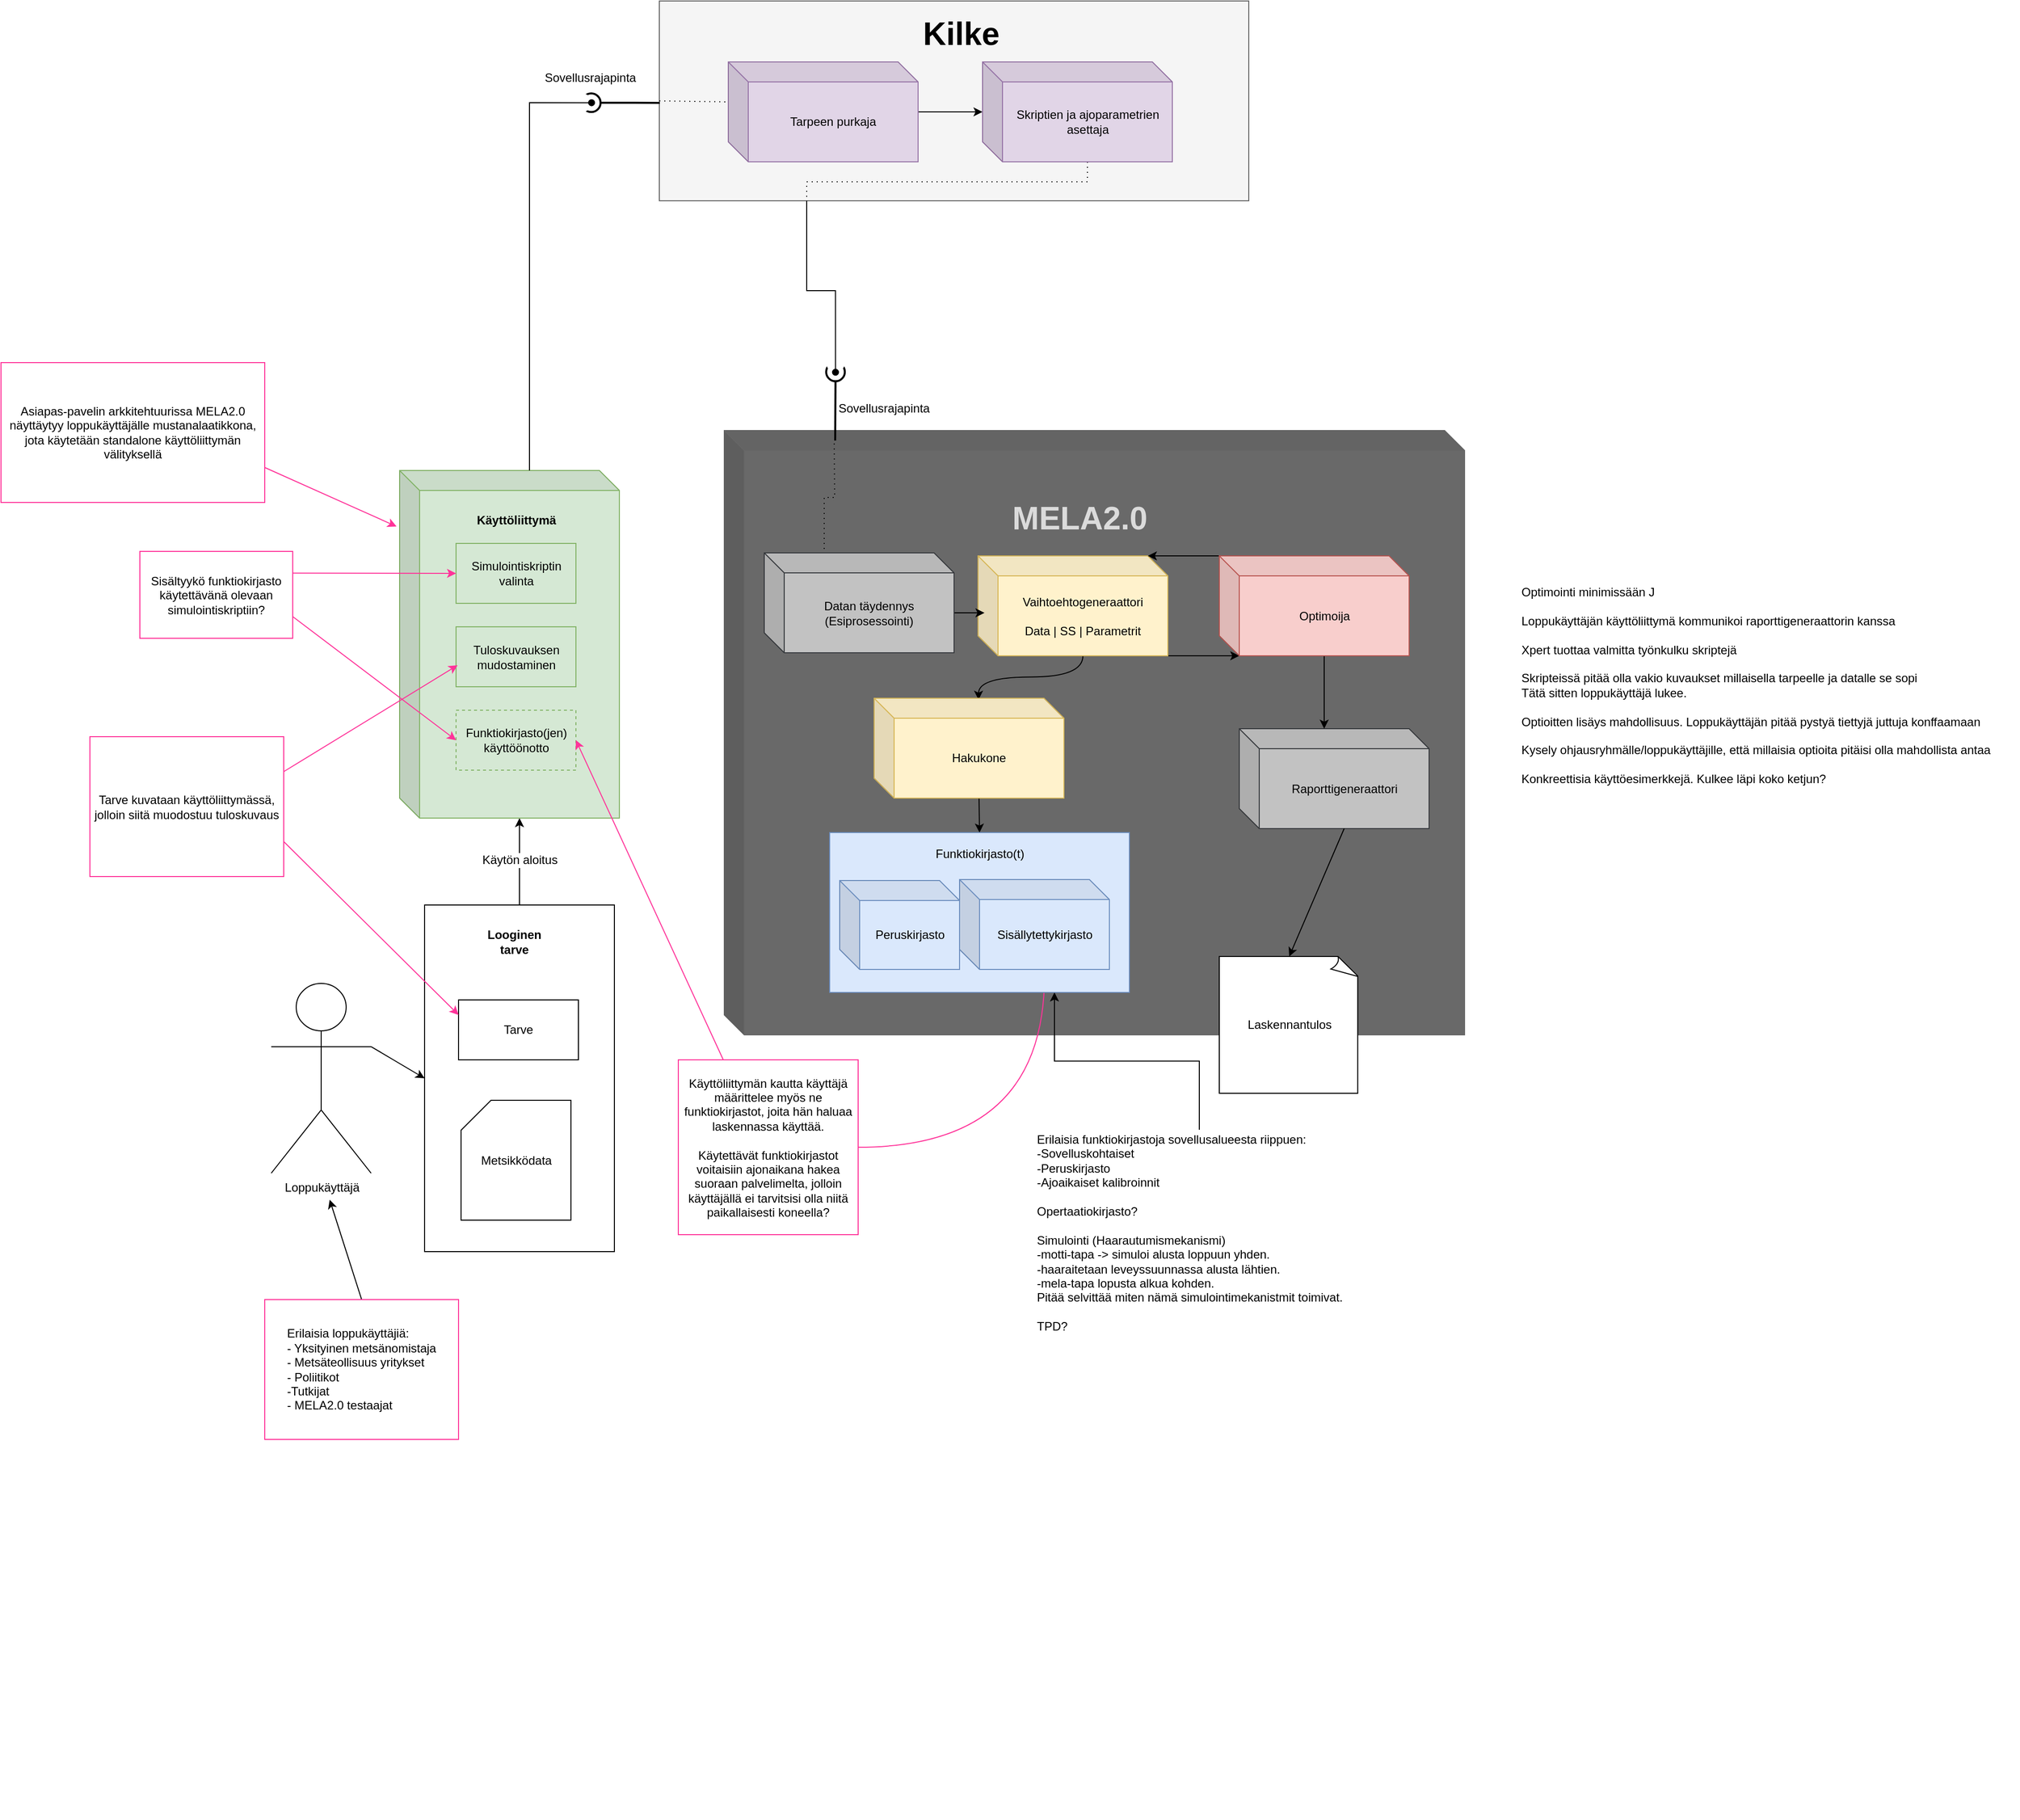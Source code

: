 <mxfile version="11.1.4"><diagram id="JH5KuFzGoO_RS_2z8-el" name="Page-1"><mxGraphModel dx="1422" dy="793" grid="1" gridSize="10" guides="1" tooltips="1" connect="1" arrows="1" fold="1" page="1" pageScale="1" pageWidth="827" pageHeight="1169" math="0" shadow="0"><root><mxCell id="0"/><mxCell id="1" parent="0"/><mxCell id="_Jm-zph2sWvRK9DGsVkf-130" value="" style="rounded=0;whiteSpace=wrap;html=1;fillColor=#f5f5f5;strokeColor=#666666;fontColor=#333333;" vertex="1" parent="1"><mxGeometry x="1160" y="240" width="590" height="200" as="geometry"/></mxCell><mxCell id="_Jm-zph2sWvRK9DGsVkf-131" value="Käytön aloitus" style="edgeStyle=none;rounded=0;orthogonalLoop=1;jettySize=auto;html=1;exitX=0.5;exitY=0;exitDx=0;exitDy=0;entryX=0;entryY=0;entryDx=120;entryDy=348;entryPerimeter=0;fontSize=12;fontColor=#000000;" edge="1" parent="1" source="_Jm-zph2sWvRK9DGsVkf-148" target="_Jm-zph2sWvRK9DGsVkf-167"><mxGeometry x="0.035" relative="1" as="geometry"><mxPoint as="offset"/></mxGeometry></mxCell><mxCell id="_Jm-zph2sWvRK9DGsVkf-132" style="edgeStyle=none;rounded=0;orthogonalLoop=1;jettySize=auto;html=1;exitX=1;exitY=0.333;exitDx=0;exitDy=0;exitPerimeter=0;fontSize=12;fontColor=#000000;entryX=0;entryY=0.5;entryDx=0;entryDy=0;" edge="1" parent="1" source="_Jm-zph2sWvRK9DGsVkf-133" target="_Jm-zph2sWvRK9DGsVkf-148"><mxGeometry relative="1" as="geometry"/></mxCell><mxCell id="_Jm-zph2sWvRK9DGsVkf-133" value="Loppukäyttäjä" style="shape=umlActor;verticalLabelPosition=bottom;labelBackgroundColor=#ffffff;verticalAlign=top;html=1;outlineConnect=0;fontSize=12;" vertex="1" parent="1"><mxGeometry x="771.5" y="1223.5" width="100" height="190" as="geometry"/></mxCell><mxCell id="_Jm-zph2sWvRK9DGsVkf-134" value="" style="shape=cube;whiteSpace=wrap;html=1;boundedLbl=1;backgroundOutline=1;darkOpacity=0.05;darkOpacity2=0.1;fontSize=12;fillColor=#696969;strokeColor=#666666;fontColor=#333333;" vertex="1" parent="1"><mxGeometry x="1225" y="670" width="741" height="605" as="geometry"/></mxCell><mxCell id="_Jm-zph2sWvRK9DGsVkf-135" value="MELA2.0" style="text;html=1;strokeColor=none;fillColor=none;align=center;verticalAlign=middle;whiteSpace=wrap;rounded=0;fontSize=32;fontColor=#DBDBDB;fontStyle=1" vertex="1" parent="1"><mxGeometry x="1500.5" y="733" width="160" height="50" as="geometry"/></mxCell><mxCell id="_Jm-zph2sWvRK9DGsVkf-136" value="Raporttigeneraattori" style="shape=cube;whiteSpace=wrap;html=1;boundedLbl=1;backgroundOutline=1;darkOpacity=0.05;darkOpacity2=0.1;fontSize=12;fillColor=#C2C2C2;strokeColor=#36393d;" vertex="1" parent="1"><mxGeometry x="1740.5" y="968.5" width="190" height="100" as="geometry"/></mxCell><mxCell id="_Jm-zph2sWvRK9DGsVkf-137" style="edgeStyle=none;rounded=0;orthogonalLoop=1;jettySize=auto;html=1;exitX=1;exitY=1;exitDx=0;exitDy=0;exitPerimeter=0;entryX=0;entryY=0;entryDx=20;entryDy=100;entryPerimeter=0;fontSize=12;fontColor=#000000;" edge="1" parent="1" source="_Jm-zph2sWvRK9DGsVkf-139" target="_Jm-zph2sWvRK9DGsVkf-144"><mxGeometry relative="1" as="geometry"/></mxCell><mxCell id="_Jm-zph2sWvRK9DGsVkf-138" style="edgeStyle=orthogonalEdgeStyle;rounded=0;orthogonalLoop=1;jettySize=auto;html=1;exitX=0;exitY=0;exitDx=105;exitDy=100;exitPerimeter=0;entryX=0.55;entryY=0.015;entryDx=0;entryDy=0;entryPerimeter=0;strokeColor=#000000;curved=1;" edge="1" parent="1" source="_Jm-zph2sWvRK9DGsVkf-139" target="_Jm-zph2sWvRK9DGsVkf-141"><mxGeometry relative="1" as="geometry"/></mxCell><mxCell id="_Jm-zph2sWvRK9DGsVkf-139" value="&lt;div&gt;Vaihtoehtogeneraattori&lt;br&gt;&lt;/div&gt;&lt;div&gt;&lt;br&gt;&lt;/div&gt;&lt;div&gt;Data | SS | Parametrit&lt;br&gt;&lt;/div&gt;" style="shape=cube;whiteSpace=wrap;html=1;boundedLbl=1;backgroundOutline=1;darkOpacity=0.05;darkOpacity2=0.1;fontSize=12;fillColor=#fff2cc;strokeColor=#d6b656;" vertex="1" parent="1"><mxGeometry x="1479" y="795.5" width="190" height="100" as="geometry"/></mxCell><mxCell id="_Jm-zph2sWvRK9DGsVkf-140" value="" style="edgeStyle=none;rounded=0;orthogonalLoop=1;jettySize=auto;html=1;exitX=0;exitY=0;exitDx=105;exitDy=100;exitPerimeter=0;entryX=0.5;entryY=0;entryDx=0;entryDy=0;fontSize=12;fontColor=#000000;" edge="1" parent="1" source="_Jm-zph2sWvRK9DGsVkf-141" target="_Jm-zph2sWvRK9DGsVkf-162"><mxGeometry x="0.033" relative="1" as="geometry"><mxPoint as="offset"/></mxGeometry></mxCell><mxCell id="_Jm-zph2sWvRK9DGsVkf-141" value="Hakukone" style="shape=cube;whiteSpace=wrap;html=1;boundedLbl=1;backgroundOutline=1;darkOpacity=0.05;darkOpacity2=0.1;fontSize=12;fillColor=#fff2cc;strokeColor=#d6b656;" vertex="1" parent="1"><mxGeometry x="1375" y="938" width="190" height="100" as="geometry"/></mxCell><mxCell id="_Jm-zph2sWvRK9DGsVkf-142" style="edgeStyle=none;rounded=0;orthogonalLoop=1;jettySize=auto;html=1;exitX=0;exitY=0;exitDx=0;exitDy=0;exitPerimeter=0;entryX=0;entryY=0;entryDx=170;entryDy=0;entryPerimeter=0;fontSize=12;fontColor=#000000;" edge="1" parent="1" source="_Jm-zph2sWvRK9DGsVkf-144" target="_Jm-zph2sWvRK9DGsVkf-139"><mxGeometry relative="1" as="geometry"/></mxCell><mxCell id="_Jm-zph2sWvRK9DGsVkf-143" style="edgeStyle=none;rounded=0;orthogonalLoop=1;jettySize=auto;html=1;exitX=0;exitY=0;exitDx=105;exitDy=100;exitPerimeter=0;entryX=0;entryY=0;entryDx=85;entryDy=0;entryPerimeter=0;fontSize=12;fontColor=#000000;" edge="1" parent="1" source="_Jm-zph2sWvRK9DGsVkf-144" target="_Jm-zph2sWvRK9DGsVkf-136"><mxGeometry relative="1" as="geometry"/></mxCell><mxCell id="_Jm-zph2sWvRK9DGsVkf-144" value="Optimoija" style="shape=cube;whiteSpace=wrap;html=1;boundedLbl=1;backgroundOutline=1;darkOpacity=0.05;darkOpacity2=0.1;fontSize=12;fillColor=#f8cecc;strokeColor=#b85450;" vertex="1" parent="1"><mxGeometry x="1720.5" y="795.5" width="190" height="100" as="geometry"/></mxCell><mxCell id="_Jm-zph2sWvRK9DGsVkf-145" value="" style="group;fontSize=12;" vertex="1" connectable="0" parent="1"><mxGeometry x="1398.5" y="1086" width="300" height="160" as="geometry"/></mxCell><mxCell id="_Jm-zph2sWvRK9DGsVkf-146" value="Laskennantulos" style="whiteSpace=wrap;html=1;shape=mxgraph.basic.document;fontSize=12;" vertex="1" parent="1"><mxGeometry x="1720.5" y="1196.5" width="140" height="137" as="geometry"/></mxCell><mxCell id="_Jm-zph2sWvRK9DGsVkf-147" value="" style="group;fontSize=12;" vertex="1" connectable="0" parent="1"><mxGeometry x="925" y="1145" width="190" height="347" as="geometry"/></mxCell><mxCell id="_Jm-zph2sWvRK9DGsVkf-148" value="" style="rounded=0;whiteSpace=wrap;html=1;fillColor=#ffffff;fontSize=12;fontColor=#000000;" vertex="1" parent="_Jm-zph2sWvRK9DGsVkf-147"><mxGeometry width="190" height="347" as="geometry"/></mxCell><mxCell id="_Jm-zph2sWvRK9DGsVkf-149" value="Metsikködata" style="shape=card;whiteSpace=wrap;html=1;fontSize=12;" vertex="1" parent="_Jm-zph2sWvRK9DGsVkf-147"><mxGeometry x="36.5" y="195.5" width="110" height="120" as="geometry"/></mxCell><mxCell id="_Jm-zph2sWvRK9DGsVkf-150" value="Tarve" style="rounded=0;whiteSpace=wrap;html=1;fillColor=#ffffff;fontSize=12;fontColor=#000000;" vertex="1" parent="_Jm-zph2sWvRK9DGsVkf-147"><mxGeometry x="34" y="95" width="120" height="60" as="geometry"/></mxCell><mxCell id="_Jm-zph2sWvRK9DGsVkf-151" value="Looginen tarve" style="text;html=1;strokeColor=none;fillColor=none;align=center;verticalAlign=middle;whiteSpace=wrap;rounded=0;fontSize=12;fontColor=#000000;fontStyle=1" vertex="1" parent="_Jm-zph2sWvRK9DGsVkf-147"><mxGeometry x="70" y="27" width="40" height="20" as="geometry"/></mxCell><mxCell id="_Jm-zph2sWvRK9DGsVkf-152" style="edgeStyle=none;rounded=0;orthogonalLoop=1;jettySize=auto;html=1;exitX=0;exitY=0;exitDx=105;exitDy=100;exitPerimeter=0;entryX=0.5;entryY=0;entryDx=0;entryDy=0;entryPerimeter=0;fontSize=12;fontColor=#000000;" edge="1" parent="1" source="_Jm-zph2sWvRK9DGsVkf-136" target="_Jm-zph2sWvRK9DGsVkf-146"><mxGeometry relative="1" as="geometry"/></mxCell><mxCell id="_Jm-zph2sWvRK9DGsVkf-153" style="edgeStyle=none;rounded=0;orthogonalLoop=1;jettySize=auto;html=1;exitX=1;exitY=0.75;exitDx=0;exitDy=0;entryX=-0.014;entryY=0.161;entryDx=0;entryDy=0;entryPerimeter=0;fontSize=12;fontColor=#000000;strokeColor=#FF3399;" edge="1" parent="1" source="_Jm-zph2sWvRK9DGsVkf-154" target="_Jm-zph2sWvRK9DGsVkf-167"><mxGeometry relative="1" as="geometry"/></mxCell><mxCell id="_Jm-zph2sWvRK9DGsVkf-154" value="Asiapas-pavelin arkkitehtuurissa MELA2.0 näyttäytyy loppukäyttäjälle mustanalaatikkona, jota käytetään standalone käyttöliittymän välityksellä" style="text;html=1;align=center;verticalAlign=middle;whiteSpace=wrap;rounded=0;fontSize=12;strokeColor=#FF3399;fillColor=#ffffff;" vertex="1" parent="1"><mxGeometry x="501" y="602" width="264" height="140" as="geometry"/></mxCell><mxCell id="_Jm-zph2sWvRK9DGsVkf-155" style="edgeStyle=none;rounded=0;orthogonalLoop=1;jettySize=auto;html=1;exitX=1;exitY=0.75;exitDx=0;exitDy=0;entryX=0;entryY=0.25;entryDx=0;entryDy=0;strokeColor=#FF3399;fontSize=12;fontColor=#000000;" edge="1" parent="1" source="_Jm-zph2sWvRK9DGsVkf-156" target="_Jm-zph2sWvRK9DGsVkf-150"><mxGeometry relative="1" as="geometry"/></mxCell><mxCell id="_Jm-zph2sWvRK9DGsVkf-156" value="Tarve kuvataan käyttöliittymässä, jolloin siitä muodostuu tuloskuvaus" style="text;html=1;align=center;verticalAlign=middle;whiteSpace=wrap;rounded=0;fontSize=12;strokeColor=#FF3399;fillColor=#ffffff;" vertex="1" parent="1"><mxGeometry x="590" y="976.5" width="194" height="140" as="geometry"/></mxCell><mxCell id="_Jm-zph2sWvRK9DGsVkf-157" value="&lt;div style=&quot;font-size: 12px&quot;&gt;Käyttöliittymän kautta käyttäjä määrittelee myös ne funktiokirjastot, joita hän haluaa laskennassa käyttää.&lt;/div&gt;&lt;div style=&quot;font-size: 12px&quot;&gt;&lt;br style=&quot;font-size: 12px&quot;&gt;&lt;/div&gt;&lt;div style=&quot;font-size: 12px&quot;&gt;Käytettävät funktiokirjastot voitaisiin ajonaikana hakea suoraan palvelimelta, jolloin käyttäjällä ei tarvitsisi olla niitä paikallaisesti koneella?&lt;br style=&quot;font-size: 12px&quot;&gt;&lt;/div&gt;" style="text;html=1;align=center;verticalAlign=middle;whiteSpace=wrap;rounded=0;fontSize=12;strokeColor=#FF3399;fillColor=#ffffff;" vertex="1" parent="1"><mxGeometry x="1179" y="1300" width="180" height="175" as="geometry"/></mxCell><mxCell id="_Jm-zph2sWvRK9DGsVkf-158" style="edgeStyle=none;rounded=0;orthogonalLoop=1;jettySize=auto;html=1;exitX=0;exitY=0;exitDx=190;exitDy=60;exitPerimeter=0;entryX=0.034;entryY=0.57;entryDx=0;entryDy=0;entryPerimeter=0;strokeColor=#000000;" edge="1" parent="1" source="_Jm-zph2sWvRK9DGsVkf-160" target="_Jm-zph2sWvRK9DGsVkf-139"><mxGeometry relative="1" as="geometry"/></mxCell><mxCell id="_Jm-zph2sWvRK9DGsVkf-159" style="edgeStyle=orthogonalEdgeStyle;rounded=0;orthogonalLoop=1;jettySize=auto;html=1;exitX=0;exitY=0;exitDx=85;exitDy=0;exitPerimeter=0;dashed=1;dashPattern=1 4;endArrow=none;endFill=0;fontSize=32;" edge="1" parent="1"><mxGeometry relative="1" as="geometry"><mxPoint x="1335" y="680" as="targetPoint"/><mxPoint x="1345" y="793" as="sourcePoint"/></mxGeometry></mxCell><mxCell id="_Jm-zph2sWvRK9DGsVkf-160" value="&lt;div style=&quot;font-size: 12px;&quot;&gt;Datan täydennys&lt;/div&gt;&lt;div style=&quot;font-size: 12px;&quot;&gt;(Esiprosessointi)&lt;br style=&quot;font-size: 12px;&quot;&gt;&lt;/div&gt;" style="shape=cube;whiteSpace=wrap;html=1;boundedLbl=1;backgroundOutline=1;darkOpacity=0.05;darkOpacity2=0.1;fontSize=12;fillColor=#C2C2C2;strokeColor=#36393d;" vertex="1" parent="1"><mxGeometry x="1265" y="792.5" width="190" height="100" as="geometry"/></mxCell><mxCell id="_Jm-zph2sWvRK9DGsVkf-161" value="" style="group;fontSize=12;fillColor=#dae8fc;strokeColor=#6c8ebf;" vertex="1" connectable="0" parent="1"><mxGeometry x="1330.5" y="1072.5" width="300" height="160" as="geometry"/></mxCell><mxCell id="_Jm-zph2sWvRK9DGsVkf-166" style="edgeStyle=orthogonalEdgeStyle;rounded=0;orthogonalLoop=1;jettySize=auto;html=1;exitX=1;exitY=0.5;exitDx=0;exitDy=0;entryX=0;entryY=0;entryDx=85;entryDy=90;entryPerimeter=0;strokeColor=#FF3399;fontSize=12;fontColor=#000000;curved=1;" edge="1" parent="1" source="_Jm-zph2sWvRK9DGsVkf-157" target="_Jm-zph2sWvRK9DGsVkf-163"><mxGeometry relative="1" as="geometry"><Array as="points"><mxPoint x="1546" y="1388"/></Array></mxGeometry></mxCell><mxCell id="_Jm-zph2sWvRK9DGsVkf-167" value="" style="shape=cube;whiteSpace=wrap;html=1;boundedLbl=1;backgroundOutline=1;darkOpacity=0.05;darkOpacity2=0.1;fontSize=12;fillColor=#d5e8d4;strokeColor=#82b366;" vertex="1" parent="1"><mxGeometry x="900" y="710" width="220" height="348" as="geometry"/></mxCell><mxCell id="_Jm-zph2sWvRK9DGsVkf-168" value="Käyttöliittymä" style="text;html=1;strokeColor=none;fillColor=none;align=center;verticalAlign=middle;whiteSpace=wrap;rounded=0;fontSize=12;fontColor=#000000;fontStyle=1" vertex="1" parent="1"><mxGeometry x="986.5" y="750" width="60" height="20" as="geometry"/></mxCell><mxCell id="_Jm-zph2sWvRK9DGsVkf-169" value="Funktiokirjasto(jen) käyttöönotto" style="rounded=0;whiteSpace=wrap;html=1;fontSize=12;dashed=1;fillColor=#d5e8d4;strokeColor=#82b366;" vertex="1" parent="1"><mxGeometry x="956.5" y="950" width="120" height="60" as="geometry"/></mxCell><mxCell id="_Jm-zph2sWvRK9DGsVkf-170" value="&lt;div&gt;Simulointiskriptin valinta&lt;/div&gt;" style="rounded=0;whiteSpace=wrap;html=1;fontSize=12;fillColor=#d5e8d4;strokeColor=#82b366;" vertex="1" parent="1"><mxGeometry x="956.5" y="783" width="120" height="60" as="geometry"/></mxCell><mxCell id="_Jm-zph2sWvRK9DGsVkf-171" value="Tuloskuvauksen mudostaminen" style="rounded=0;whiteSpace=wrap;html=1;fontSize=12;fillColor=#d5e8d4;strokeColor=#82b366;" vertex="1" parent="1"><mxGeometry x="956.5" y="866.5" width="120" height="60" as="geometry"/></mxCell><mxCell id="_Jm-zph2sWvRK9DGsVkf-172" style="edgeStyle=none;rounded=0;orthogonalLoop=1;jettySize=auto;html=1;exitX=0.25;exitY=0;exitDx=0;exitDy=0;entryX=1;entryY=0.5;entryDx=0;entryDy=0;strokeColor=#FF3399;fontSize=12;fontColor=#000000;" edge="1" parent="1" source="_Jm-zph2sWvRK9DGsVkf-157" target="_Jm-zph2sWvRK9DGsVkf-169"><mxGeometry relative="1" as="geometry"><mxPoint x="1090" y="1001" as="targetPoint"/></mxGeometry></mxCell><mxCell id="_Jm-zph2sWvRK9DGsVkf-173" style="edgeStyle=none;rounded=0;orthogonalLoop=1;jettySize=auto;html=1;exitX=1;exitY=0.25;exitDx=0;exitDy=0;entryX=0.013;entryY=0.642;entryDx=0;entryDy=0;strokeColor=#FF3399;fontSize=12;fontColor=#000000;entryPerimeter=0;" edge="1" parent="1" source="_Jm-zph2sWvRK9DGsVkf-156" target="_Jm-zph2sWvRK9DGsVkf-171"><mxGeometry relative="1" as="geometry"><mxPoint x="925" y="916" as="targetPoint"/></mxGeometry></mxCell><mxCell id="_Jm-zph2sWvRK9DGsVkf-174" style="rounded=0;orthogonalLoop=1;jettySize=auto;html=1;exitX=1;exitY=0.75;exitDx=0;exitDy=0;entryX=0;entryY=0.5;entryDx=0;entryDy=0;strokeColor=#FF3399;" edge="1" parent="1" source="_Jm-zph2sWvRK9DGsVkf-176" target="_Jm-zph2sWvRK9DGsVkf-169"><mxGeometry relative="1" as="geometry"/></mxCell><mxCell id="_Jm-zph2sWvRK9DGsVkf-175" style="edgeStyle=none;rounded=0;orthogonalLoop=1;jettySize=auto;html=1;exitX=1;exitY=0.25;exitDx=0;exitDy=0;entryX=0;entryY=0.5;entryDx=0;entryDy=0;strokeColor=#FF3399;" edge="1" parent="1" source="_Jm-zph2sWvRK9DGsVkf-176" target="_Jm-zph2sWvRK9DGsVkf-170"><mxGeometry relative="1" as="geometry"/></mxCell><mxCell id="_Jm-zph2sWvRK9DGsVkf-176" value="Sisältyykö funktiokirjasto käytettävänä olevaan simulointiskriptiin?" style="text;html=1;align=center;verticalAlign=middle;whiteSpace=wrap;rounded=0;fontSize=12;strokeColor=#FF3399;fillColor=#ffffff;" vertex="1" parent="1"><mxGeometry x="640" y="791" width="153" height="87" as="geometry"/></mxCell><mxCell id="_Jm-zph2sWvRK9DGsVkf-177" style="edgeStyle=none;rounded=0;orthogonalLoop=1;jettySize=auto;html=1;exitX=0.5;exitY=0;exitDx=0;exitDy=0;strokeColor=#000000;" edge="1" parent="1" source="_Jm-zph2sWvRK9DGsVkf-178"><mxGeometry relative="1" as="geometry"><mxPoint x="830" y="1440" as="targetPoint"/></mxGeometry></mxCell><mxCell id="_Jm-zph2sWvRK9DGsVkf-178" value="&lt;div align=&quot;left&quot;&gt;Erilaisia loppukäyttäjiä:&lt;/div&gt;&lt;div align=&quot;left&quot;&gt;- Yksityinen metsänomistaja&lt;/div&gt;&lt;div align=&quot;left&quot;&gt;- Metsäteollisuus yritykset&lt;/div&gt;&lt;div align=&quot;left&quot;&gt;- Poliitikot&lt;/div&gt;&lt;div align=&quot;left&quot;&gt;-Tutkijat&lt;/div&gt;&lt;div align=&quot;left&quot;&gt;- MELA2.0 testaajat&lt;br&gt;&lt;/div&gt;" style="text;html=1;align=center;verticalAlign=middle;whiteSpace=wrap;rounded=0;fontSize=12;strokeColor=#FF3399;fillColor=#ffffff;" vertex="1" parent="1"><mxGeometry x="765" y="1540" width="194" height="140" as="geometry"/></mxCell><mxCell id="_Jm-zph2sWvRK9DGsVkf-179" value="&lt;div&gt;Optimointi minimissään J&lt;/div&gt;&lt;div&gt;&lt;br&gt;&lt;/div&gt;&lt;div&gt;Loppukäyttäjän käyttöliittymä kommunikoi raporttigeneraattorin kanssa&lt;/div&gt;&lt;div&gt;&lt;br&gt;&lt;/div&gt;&lt;div&gt;Xpert tuottaa valmitta työnkulku skriptejä&lt;/div&gt;&lt;div&gt;&lt;br&gt;&lt;/div&gt;&lt;div&gt;Skripteissä pitää olla vakio kuvaukset millaisella tarpeelle ja datalle se sopi&lt;/div&gt;&lt;div&gt;Tätä sitten loppukäyttäjä lukee.&lt;/div&gt;&lt;div&gt;&lt;br&gt;&lt;/div&gt;&lt;div&gt;Optioitten lisäys mahdollisuus. Loppukäyttäjän pitää pystyä tiettyjä juttuja konffaamaan&lt;/div&gt;&lt;div&gt;&lt;br&gt;&lt;/div&gt;&lt;div&gt;Kysely ohjausryhmälle/loppukäyttäjille, että millaisia optioita pitäisi olla mahdollista antaa&lt;br&gt;&lt;/div&gt;&lt;div&gt;&lt;br&gt;&lt;/div&gt;&lt;div&gt;Konkreettisia käyttöesimerkkejä. Kulkee läpi koko ketjun?&lt;br&gt;&lt;/div&gt;" style="text;html=1;resizable=0;points=[];autosize=1;align=left;verticalAlign=top;spacingTop=-4;" vertex="1" parent="1"><mxGeometry x="2021" y="822" width="500" height="200" as="geometry"/></mxCell><mxCell id="_Jm-zph2sWvRK9DGsVkf-180" style="edgeStyle=orthogonalEdgeStyle;rounded=0;orthogonalLoop=1;jettySize=auto;html=1;" edge="1" parent="1" source="_Jm-zph2sWvRK9DGsVkf-181" target="_Jm-zph2sWvRK9DGsVkf-183"><mxGeometry relative="1" as="geometry"/></mxCell><mxCell id="_Jm-zph2sWvRK9DGsVkf-181" value="&lt;div&gt;Tarpeen purkaja&lt;/div&gt;" style="shape=cube;whiteSpace=wrap;html=1;boundedLbl=1;backgroundOutline=1;darkOpacity=0.05;darkOpacity2=0.1;fontSize=12;fillColor=#e1d5e7;strokeColor=#9673a6;" vertex="1" parent="1"><mxGeometry x="1229" y="301" width="190" height="100" as="geometry"/></mxCell><mxCell id="_Jm-zph2sWvRK9DGsVkf-182" style="edgeStyle=orthogonalEdgeStyle;rounded=0;orthogonalLoop=1;jettySize=auto;html=1;exitX=0;exitY=0;exitDx=105;exitDy=100;exitPerimeter=0;entryX=0.25;entryY=1;entryDx=0;entryDy=0;dashed=1;dashPattern=1 4;endArrow=none;endFill=0;fontSize=32;" edge="1" parent="1" source="_Jm-zph2sWvRK9DGsVkf-183" target="_Jm-zph2sWvRK9DGsVkf-130"><mxGeometry relative="1" as="geometry"/></mxCell><mxCell id="_Jm-zph2sWvRK9DGsVkf-183" value="Skriptien ja ajoparametrien asettaja" style="shape=cube;whiteSpace=wrap;html=1;boundedLbl=1;backgroundOutline=1;darkOpacity=0.05;darkOpacity2=0.1;fontSize=12;fillColor=#e1d5e7;strokeColor=#9673a6;" vertex="1" parent="1"><mxGeometry x="1483.5" y="301" width="190" height="100" as="geometry"/></mxCell><mxCell id="_Jm-zph2sWvRK9DGsVkf-185" value="Kilke" style="text;html=1;resizable=0;points=[];autosize=1;align=left;verticalAlign=top;spacingTop=-4;fontStyle=1;fontSize=32;" vertex="1" parent="1"><mxGeometry x="1422" y="251" width="40" height="20" as="geometry"/></mxCell><mxCell id="_Jm-zph2sWvRK9DGsVkf-186" value="" style="group" vertex="1" connectable="0" parent="1"><mxGeometry x="1070.5" y="306.5" width="90" height="44.667" as="geometry"/></mxCell><mxCell id="_Jm-zph2sWvRK9DGsVkf-187" value="" style="ellipse;whiteSpace=wrap;html=1;aspect=fixed;shadow=0;strokeColor=#000000;fillColor=#ffffff;direction=east;rotation=-90;strokeWidth=2;" vertex="1" parent="_Jm-zph2sWvRK9DGsVkf-186"><mxGeometry x="12" y="26" width="18.667" height="18.667" as="geometry"/></mxCell><mxCell id="_Jm-zph2sWvRK9DGsVkf-188" value="" style="ellipse;whiteSpace=wrap;html=1;aspect=fixed;shadow=0;strokeColor=none;fillColor=#ffffff;direction=east;rotation=-90;" vertex="1" parent="_Jm-zph2sWvRK9DGsVkf-186"><mxGeometry x="3" y="26" width="18.667" height="18.667" as="geometry"/></mxCell><mxCell id="_Jm-zph2sWvRK9DGsVkf-189" value="" style="endArrow=none;html=1;entryX=0.5;entryY=1;entryDx=0;entryDy=0;exitX=0;exitY=0;exitDx=0;exitDy=288.5;exitPerimeter=0;strokeWidth=2;" edge="1" parent="_Jm-zph2sWvRK9DGsVkf-186" target="_Jm-zph2sWvRK9DGsVkf-187"><mxGeometry width="50" height="50" relative="1" as="geometry"><mxPoint x="90" y="35.5" as="sourcePoint"/><mxPoint x="97" y="8" as="targetPoint"/></mxGeometry></mxCell><mxCell id="_Jm-zph2sWvRK9DGsVkf-190" value="Sovellusrajapinta" style="text;html=1;strokeColor=none;fillColor=none;align=center;verticalAlign=middle;whiteSpace=wrap;rounded=0;" vertex="1" parent="_Jm-zph2sWvRK9DGsVkf-186"><mxGeometry width="40" height="20" as="geometry"/></mxCell><mxCell id="_Jm-zph2sWvRK9DGsVkf-191" value="" style="group;rotation=90;" vertex="1" connectable="0" parent="1"><mxGeometry x="1304" y="613" width="90" height="44.667" as="geometry"/></mxCell><mxCell id="_Jm-zph2sWvRK9DGsVkf-192" value="" style="ellipse;whiteSpace=wrap;html=1;aspect=fixed;shadow=0;strokeColor=#000000;fillColor=#ffffff;direction=east;rotation=0;strokeWidth=2;" vertex="1" parent="_Jm-zph2sWvRK9DGsVkf-191"><mxGeometry x="23" y="-11" width="18.667" height="18.667" as="geometry"/></mxCell><mxCell id="_Jm-zph2sWvRK9DGsVkf-193" value="" style="ellipse;whiteSpace=wrap;html=1;aspect=fixed;shadow=0;strokeColor=none;fillColor=#ffffff;direction=east;rotation=0;" vertex="1" parent="_Jm-zph2sWvRK9DGsVkf-191"><mxGeometry x="23" y="-20" width="18.667" height="18.667" as="geometry"/></mxCell><mxCell id="_Jm-zph2sWvRK9DGsVkf-194" value="" style="endArrow=none;html=1;entryX=0.5;entryY=1;entryDx=0;entryDy=0;exitX=0;exitY=0;exitDx=0;exitDy=288.5;exitPerimeter=0;strokeWidth=2;" edge="1" parent="_Jm-zph2sWvRK9DGsVkf-191" target="_Jm-zph2sWvRK9DGsVkf-192"><mxGeometry width="50" height="50" relative="1" as="geometry"><mxPoint x="32" y="67" as="sourcePoint"/><mxPoint x="59" y="74" as="targetPoint"/></mxGeometry></mxCell><mxCell id="_Jm-zph2sWvRK9DGsVkf-195" value="Sovellusrajapinta" style="text;html=1;strokeColor=none;fillColor=none;align=center;verticalAlign=middle;whiteSpace=wrap;rounded=0;rotation=0;" vertex="1" parent="1"><mxGeometry x="1365" y="637.5" width="40" height="20" as="geometry"/></mxCell><mxCell id="_Jm-zph2sWvRK9DGsVkf-196" style="edgeStyle=orthogonalEdgeStyle;rounded=0;orthogonalLoop=1;jettySize=auto;html=1;entryX=0.5;entryY=1;entryDx=0;entryDy=0;endArrow=oval;endFill=1;exitX=0.25;exitY=1;exitDx=0;exitDy=0;" edge="1" parent="1" source="_Jm-zph2sWvRK9DGsVkf-130" target="_Jm-zph2sWvRK9DGsVkf-193"><mxGeometry relative="1" as="geometry"><mxPoint x="1336" y="440" as="sourcePoint"/><Array as="points"><mxPoint x="1308" y="530"/><mxPoint x="1336" y="530"/></Array></mxGeometry></mxCell><mxCell id="_Jm-zph2sWvRK9DGsVkf-197" style="edgeStyle=orthogonalEdgeStyle;rounded=0;orthogonalLoop=1;jettySize=auto;html=1;entryX=0.5;entryY=1;entryDx=0;entryDy=0;endArrow=oval;endFill=1;fontSize=32;" edge="1" parent="1" source="_Jm-zph2sWvRK9DGsVkf-167" target="_Jm-zph2sWvRK9DGsVkf-188"><mxGeometry relative="1" as="geometry"><Array as="points"><mxPoint x="1030" y="342"/></Array></mxGeometry></mxCell><mxCell id="_Jm-zph2sWvRK9DGsVkf-198" style="edgeStyle=orthogonalEdgeStyle;rounded=0;orthogonalLoop=1;jettySize=auto;html=1;entryX=0.75;entryY=1;entryDx=0;entryDy=0;endArrow=classic;endFill=1;fontSize=32;" edge="1" parent="1" source="_Jm-zph2sWvRK9DGsVkf-199" target="_Jm-zph2sWvRK9DGsVkf-162"><mxGeometry relative="1" as="geometry"/></mxCell><mxCell id="_Jm-zph2sWvRK9DGsVkf-199" value="&lt;div style=&quot;font-size: 12px&quot;&gt;&lt;font style=&quot;font-size: 12px&quot;&gt;Erilaisia funktiokirjastoja sovellusalueesta riippuen:&lt;br&gt;&lt;/font&gt;&lt;/div&gt;&lt;div style=&quot;font-size: 12px&quot;&gt;&lt;font style=&quot;font-size: 12px&quot;&gt;-Sovelluskohtaiset&lt;/font&gt;&lt;/div&gt;&lt;div style=&quot;font-size: 12px&quot;&gt;&lt;font style=&quot;font-size: 12px&quot;&gt;-Peruskirjasto&lt;/font&gt;&lt;/div&gt;&lt;div style=&quot;font-size: 12px&quot;&gt;&lt;font style=&quot;font-size: 12px&quot;&gt;-Ajoaikaiset kalibroinnit&lt;br&gt;&lt;/font&gt;&lt;/div&gt;&lt;div style=&quot;font-size: 12px&quot;&gt;&lt;font style=&quot;font-size: 12px&quot;&gt;&lt;br&gt;&lt;/font&gt;&lt;/div&gt;&lt;div style=&quot;font-size: 12px&quot;&gt;&lt;font style=&quot;font-size: 12px&quot;&gt;Opertaatiokirjasto?&lt;/font&gt;&lt;font style=&quot;font-size: 12px&quot;&gt;&lt;br&gt;&lt;/font&gt;&lt;/div&gt;&lt;div style=&quot;font-size: 12px&quot;&gt;&lt;font style=&quot;font-size: 12px&quot;&gt;&lt;br&gt;&lt;/font&gt;&lt;/div&gt;&lt;div style=&quot;font-size: 12px&quot;&gt;&lt;font style=&quot;font-size: 12px&quot;&gt;Simulointi (Haarautumismekanismi)&lt;br&gt;&lt;/font&gt;&lt;/div&gt;&lt;div style=&quot;font-size: 12px&quot;&gt;&lt;font style=&quot;font-size: 12px&quot;&gt;-motti-tapa -&amp;gt; simuloi alusta loppuun yhden.&lt;/font&gt;&lt;/div&gt;&lt;div style=&quot;font-size: 12px&quot;&gt;&lt;font style=&quot;font-size: 12px&quot;&gt;-haaraitetaan leveyssuunnassa alusta lähtien.&lt;/font&gt;&lt;/div&gt;&lt;div style=&quot;font-size: 12px&quot;&gt;&lt;font style=&quot;font-size: 12px&quot;&gt;-mela-tapa lopusta alkua kohden.&lt;/font&gt;&lt;/div&gt;&lt;div style=&quot;font-size: 12px&quot;&gt;&lt;font style=&quot;font-size: 12px&quot;&gt;Pitää selvittää miten nämä simulointimekanistmit toimivat.&lt;br&gt;&lt;/font&gt;&lt;/div&gt;&lt;div style=&quot;font-size: 12px&quot;&gt;&lt;font style=&quot;font-size: 12px&quot;&gt;&lt;br&gt;&lt;/font&gt;&lt;/div&gt;&lt;div style=&quot;font-size: 12px&quot;&gt;&lt;font style=&quot;font-size: 12px&quot;&gt;TPD?&lt;/font&gt;&lt;/div&gt;&lt;div style=&quot;font-size: 12px&quot;&gt;&lt;font style=&quot;font-size: 12px&quot;&gt;&lt;br&gt;&lt;/font&gt;&lt;/div&gt;&lt;div style=&quot;font-size: 12px&quot;&gt;&lt;font style=&quot;font-size: 12px&quot;&gt;&lt;br&gt;&lt;/font&gt;&lt;/div&gt;&lt;div style=&quot;font-size: 12px&quot;&gt;&lt;font style=&quot;font-size: 12px&quot;&gt;&lt;br&gt;&lt;/font&gt;&lt;/div&gt;&lt;div style=&quot;font-size: 12px&quot;&gt;&lt;font style=&quot;font-size: 12px&quot;&gt;&lt;br&gt;&lt;/font&gt;&lt;/div&gt;" style="text;html=1;resizable=0;points=[];autosize=1;align=left;verticalAlign=top;spacingTop=-4;fontSize=32;" vertex="1" parent="1"><mxGeometry x="1535.5" y="1370" width="330" height="690" as="geometry"/></mxCell><mxCell id="_Jm-zph2sWvRK9DGsVkf-200" style="edgeStyle=orthogonalEdgeStyle;rounded=0;orthogonalLoop=1;jettySize=auto;html=1;exitX=0;exitY=0.5;exitDx=0;exitDy=0;entryX=0;entryY=0;entryDx=0;entryDy=40;entryPerimeter=0;endArrow=none;endFill=0;fontSize=32;dashed=1;dashPattern=1 4;" edge="1" parent="1" source="_Jm-zph2sWvRK9DGsVkf-130" target="_Jm-zph2sWvRK9DGsVkf-181"><mxGeometry relative="1" as="geometry"><Array as="points"><mxPoint x="1160" y="341"/></Array></mxGeometry></mxCell><mxCell id="_Jm-zph2sWvRK9DGsVkf-202" value="" style="group" vertex="1" connectable="0" parent="1"><mxGeometry x="1330.5" y="1072.5" width="300" height="160" as="geometry"/></mxCell><mxCell id="_Jm-zph2sWvRK9DGsVkf-162" value="" style="rounded=0;whiteSpace=wrap;html=1;fillColor=#dae8fc;fontSize=12;strokeColor=#6c8ebf;" vertex="1" parent="_Jm-zph2sWvRK9DGsVkf-202"><mxGeometry width="300" height="160" as="geometry"/></mxCell><mxCell id="_Jm-zph2sWvRK9DGsVkf-163" value="Sisällytettykirjasto" style="shape=cube;whiteSpace=wrap;html=1;boundedLbl=1;backgroundOutline=1;darkOpacity=0.05;darkOpacity2=0.1;fontSize=12;fillColor=#dae8fc;strokeColor=#6c8ebf;" vertex="1" parent="_Jm-zph2sWvRK9DGsVkf-202"><mxGeometry x="130" y="47" width="150" height="90" as="geometry"/></mxCell><mxCell id="_Jm-zph2sWvRK9DGsVkf-164" value="Peruskirjasto" style="shape=cube;whiteSpace=wrap;html=1;boundedLbl=1;backgroundOutline=1;darkOpacity=0.05;darkOpacity2=0.1;fontSize=12;fillColor=#dae8fc;strokeColor=#6c8ebf;" vertex="1" parent="_Jm-zph2sWvRK9DGsVkf-202"><mxGeometry x="10" y="48" width="120" height="89" as="geometry"/></mxCell><mxCell id="_Jm-zph2sWvRK9DGsVkf-165" value="Funktiokirjasto(t)" style="text;html=1;strokeColor=none;fillColor=none;align=center;verticalAlign=middle;whiteSpace=wrap;rounded=0;fontSize=12;fontColor=#000000;" vertex="1" parent="_Jm-zph2sWvRK9DGsVkf-202"><mxGeometry x="130" y="11" width="40" height="20" as="geometry"/></mxCell></root></mxGraphModel></diagram></mxfile>